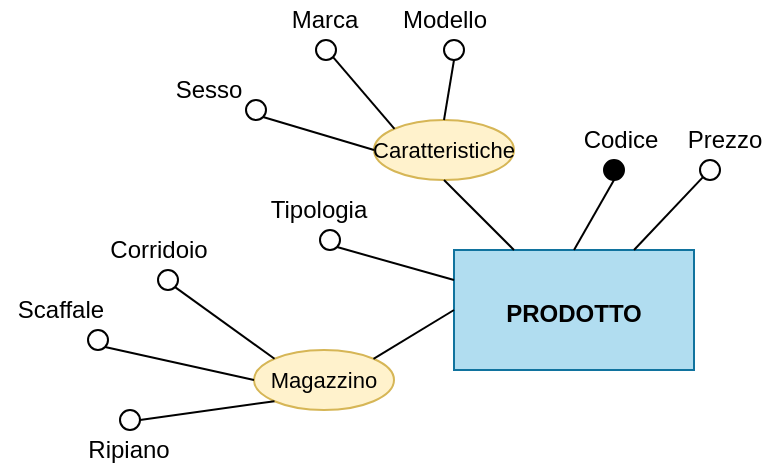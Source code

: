 <mxfile version="13.9.9" type="device"><diagram id="UEUY_R842hYNk2lLh5pJ" name="Pagina-1"><mxGraphModel dx="1278" dy="1776" grid="1" gridSize="10" guides="1" tooltips="1" connect="1" arrows="1" fold="1" page="1" pageScale="1" pageWidth="827" pageHeight="1169" math="0" shadow="0"><root><mxCell id="0"/><mxCell id="1" parent="0"/><mxCell id="lyfCHgubTaFtrkrXdlqP-1" value="&lt;b&gt;&lt;font style=&quot;font-size: 12px&quot;&gt;PRODOTTO&lt;/font&gt;&lt;/b&gt;" style="whiteSpace=wrap;html=1;align=center;fontSize=15;fillColor=#b1ddf0;strokeColor=#10739e;" parent="1" vertex="1"><mxGeometry x="327" y="-120" width="120" height="60" as="geometry"/></mxCell><mxCell id="lyfCHgubTaFtrkrXdlqP-2" value="" style="ellipse;whiteSpace=wrap;html=1;align=center;fontSize=15;fillColor=#FFFFFF;" parent="1" vertex="1"><mxGeometry x="450" y="-165" width="10" height="10" as="geometry"/></mxCell><mxCell id="lyfCHgubTaFtrkrXdlqP-3" value="Prezzo" style="text;html=1;align=center;verticalAlign=middle;resizable=0;points=[];autosize=1;" parent="1" vertex="1"><mxGeometry x="437" y="-185" width="50" height="20" as="geometry"/></mxCell><mxCell id="lyfCHgubTaFtrkrXdlqP-4" value="Codice" style="text;html=1;align=center;verticalAlign=middle;resizable=0;points=[];autosize=1;" parent="1" vertex="1"><mxGeometry x="385" y="-185" width="50" height="20" as="geometry"/></mxCell><mxCell id="lyfCHgubTaFtrkrXdlqP-5" value="" style="endArrow=none;html=1;rounded=0;exitX=0.75;exitY=0;exitDx=0;exitDy=0;entryX=0;entryY=1;entryDx=0;entryDy=0;" parent="1" source="lyfCHgubTaFtrkrXdlqP-1" target="lyfCHgubTaFtrkrXdlqP-2" edge="1"><mxGeometry relative="1" as="geometry"><mxPoint x="420" y="-245" as="sourcePoint"/><mxPoint x="580" y="-245" as="targetPoint"/></mxGeometry></mxCell><mxCell id="lyfCHgubTaFtrkrXdlqP-13" value="" style="ellipse;whiteSpace=wrap;html=1;align=center;fontSize=15;fillColor=#000000;" parent="1" vertex="1"><mxGeometry x="402" y="-165" width="10" height="10" as="geometry"/></mxCell><mxCell id="lyfCHgubTaFtrkrXdlqP-14" value="" style="endArrow=none;html=1;rounded=0;exitX=0.5;exitY=0;exitDx=0;exitDy=0;entryX=0.5;entryY=1;entryDx=0;entryDy=0;" parent="1" source="lyfCHgubTaFtrkrXdlqP-1" target="lyfCHgubTaFtrkrXdlqP-13" edge="1"><mxGeometry relative="1" as="geometry"><mxPoint x="405" y="-125" as="sourcePoint"/><mxPoint x="560" y="-220" as="targetPoint"/></mxGeometry></mxCell><mxCell id="lyfCHgubTaFtrkrXdlqP-16" value="&lt;font style=&quot;font-size: 11px&quot;&gt;Caratteristiche&lt;/font&gt;" style="ellipse;whiteSpace=wrap;html=1;align=center;fontSize=12;fillColor=#fff2cc;strokeColor=#d6b656;" parent="1" vertex="1"><mxGeometry x="287" y="-185" width="70" height="30" as="geometry"/></mxCell><mxCell id="lyfCHgubTaFtrkrXdlqP-18" value="Marca" style="text;html=1;align=center;verticalAlign=middle;resizable=0;points=[];autosize=1;" parent="1" vertex="1"><mxGeometry x="237" y="-245" width="50" height="20" as="geometry"/></mxCell><mxCell id="lyfCHgubTaFtrkrXdlqP-19" value="Modello" style="text;html=1;align=center;verticalAlign=middle;resizable=0;points=[];autosize=1;" parent="1" vertex="1"><mxGeometry x="292" y="-245" width="60" height="20" as="geometry"/></mxCell><mxCell id="lyfCHgubTaFtrkrXdlqP-21" value="" style="ellipse;whiteSpace=wrap;html=1;align=center;fontSize=15;fillColor=#FFFFFF;" parent="1" vertex="1"><mxGeometry x="223" y="-195" width="10" height="10" as="geometry"/></mxCell><mxCell id="lyfCHgubTaFtrkrXdlqP-22" value="" style="ellipse;whiteSpace=wrap;html=1;align=center;fontSize=15;fillColor=#FFFFFF;" parent="1" vertex="1"><mxGeometry x="322" y="-225" width="10" height="10" as="geometry"/></mxCell><mxCell id="lyfCHgubTaFtrkrXdlqP-24" value="" style="endArrow=none;html=1;rounded=0;entryX=0.5;entryY=1;entryDx=0;entryDy=0;exitX=0.25;exitY=0;exitDx=0;exitDy=0;" parent="1" source="lyfCHgubTaFtrkrXdlqP-1" target="lyfCHgubTaFtrkrXdlqP-16" edge="1"><mxGeometry relative="1" as="geometry"><mxPoint x="357" y="-150" as="sourcePoint"/><mxPoint x="387" y="-150" as="targetPoint"/></mxGeometry></mxCell><mxCell id="lyfCHgubTaFtrkrXdlqP-26" value="" style="endArrow=none;html=1;rounded=0;exitX=0.5;exitY=0;exitDx=0;exitDy=0;entryX=0.5;entryY=1;entryDx=0;entryDy=0;" parent="1" source="lyfCHgubTaFtrkrXdlqP-16" target="lyfCHgubTaFtrkrXdlqP-22" edge="1"><mxGeometry relative="1" as="geometry"><mxPoint x="304" y="-160" as="sourcePoint"/><mxPoint x="464" y="-160" as="targetPoint"/></mxGeometry></mxCell><mxCell id="lyfCHgubTaFtrkrXdlqP-27" value="" style="endArrow=none;html=1;rounded=0;exitX=0;exitY=0.5;exitDx=0;exitDy=0;entryX=1;entryY=1;entryDx=0;entryDy=0;" parent="1" source="lyfCHgubTaFtrkrXdlqP-16" target="lyfCHgubTaFtrkrXdlqP-21" edge="1"><mxGeometry relative="1" as="geometry"><mxPoint x="304" y="-160" as="sourcePoint"/><mxPoint x="250" y="-190" as="targetPoint"/></mxGeometry></mxCell><mxCell id="lyfCHgubTaFtrkrXdlqP-30" value="Sesso" style="text;html=1;align=center;verticalAlign=middle;resizable=0;points=[];autosize=1;" parent="1" vertex="1"><mxGeometry x="179" y="-210" width="50" height="20" as="geometry"/></mxCell><mxCell id="lyfCHgubTaFtrkrXdlqP-31" value="" style="ellipse;whiteSpace=wrap;html=1;align=center;fontSize=15;fillColor=#FFFFFF;" parent="1" vertex="1"><mxGeometry x="258" y="-225" width="10" height="10" as="geometry"/></mxCell><mxCell id="lyfCHgubTaFtrkrXdlqP-32" value="" style="endArrow=none;html=1;rounded=0;exitX=0;exitY=0;exitDx=0;exitDy=0;entryX=1;entryY=1;entryDx=0;entryDy=0;" parent="1" source="lyfCHgubTaFtrkrXdlqP-16" target="lyfCHgubTaFtrkrXdlqP-31" edge="1"><mxGeometry relative="1" as="geometry"><mxPoint x="370" y="-40" as="sourcePoint"/><mxPoint x="290" y="-210" as="targetPoint"/></mxGeometry></mxCell><mxCell id="lyfCHgubTaFtrkrXdlqP-35" value="&lt;span style=&quot;font-size: 11px&quot;&gt;Magazzino&lt;/span&gt;" style="ellipse;whiteSpace=wrap;html=1;align=center;fontSize=12;fillColor=#fff2cc;strokeColor=#d6b656;" parent="1" vertex="1"><mxGeometry x="227" y="-70" width="70" height="30" as="geometry"/></mxCell><mxCell id="lyfCHgubTaFtrkrXdlqP-36" value="" style="endArrow=none;html=1;rounded=0;entryX=1;entryY=0;entryDx=0;entryDy=0;exitX=0;exitY=0.5;exitDx=0;exitDy=0;" parent="1" source="lyfCHgubTaFtrkrXdlqP-1" target="lyfCHgubTaFtrkrXdlqP-35" edge="1"><mxGeometry relative="1" as="geometry"><mxPoint x="367" y="-110" as="sourcePoint"/><mxPoint x="332" y="-145" as="targetPoint"/></mxGeometry></mxCell><mxCell id="lyfCHgubTaFtrkrXdlqP-37" value="" style="ellipse;whiteSpace=wrap;html=1;align=center;fontSize=15;fillColor=#FFFFFF;" parent="1" vertex="1"><mxGeometry x="160" y="-40" width="10" height="10" as="geometry"/></mxCell><mxCell id="lyfCHgubTaFtrkrXdlqP-38" value="Ripiano" style="text;html=1;align=center;verticalAlign=middle;resizable=0;points=[];autosize=1;" parent="1" vertex="1"><mxGeometry x="134" y="-30" width="60" height="20" as="geometry"/></mxCell><mxCell id="lyfCHgubTaFtrkrXdlqP-39" value="Scaffale" style="text;html=1;align=center;verticalAlign=middle;resizable=0;points=[];autosize=1;" parent="1" vertex="1"><mxGeometry x="100" y="-100" width="60" height="20" as="geometry"/></mxCell><mxCell id="lyfCHgubTaFtrkrXdlqP-40" value="" style="ellipse;whiteSpace=wrap;html=1;align=center;fontSize=15;fillColor=#FFFFFF;" parent="1" vertex="1"><mxGeometry x="144" y="-80" width="10" height="10" as="geometry"/></mxCell><mxCell id="lyfCHgubTaFtrkrXdlqP-41" value="" style="endArrow=none;html=1;rounded=0;exitX=0;exitY=0.5;exitDx=0;exitDy=0;entryX=1;entryY=1;entryDx=0;entryDy=0;" parent="1" source="lyfCHgubTaFtrkrXdlqP-35" target="lyfCHgubTaFtrkrXdlqP-40" edge="1"><mxGeometry relative="1" as="geometry"><mxPoint x="208" y="-55" as="sourcePoint"/><mxPoint x="171" y="-75" as="targetPoint"/></mxGeometry></mxCell><mxCell id="lyfCHgubTaFtrkrXdlqP-42" value="Corridoio" style="text;html=1;align=center;verticalAlign=middle;resizable=0;points=[];autosize=1;" parent="1" vertex="1"><mxGeometry x="149" y="-130" width="60" height="20" as="geometry"/></mxCell><mxCell id="lyfCHgubTaFtrkrXdlqP-43" value="" style="ellipse;whiteSpace=wrap;html=1;align=center;fontSize=15;fillColor=#FFFFFF;" parent="1" vertex="1"><mxGeometry x="179" y="-110" width="10" height="10" as="geometry"/></mxCell><mxCell id="lyfCHgubTaFtrkrXdlqP-44" value="" style="endArrow=none;html=1;rounded=0;exitX=0;exitY=0;exitDx=0;exitDy=0;entryX=1;entryY=1;entryDx=0;entryDy=0;" parent="1" source="lyfCHgubTaFtrkrXdlqP-35" target="lyfCHgubTaFtrkrXdlqP-43" edge="1"><mxGeometry relative="1" as="geometry"><mxPoint x="237" y="-45" as="sourcePoint"/><mxPoint x="190" y="-90" as="targetPoint"/></mxGeometry></mxCell><mxCell id="lyfCHgubTaFtrkrXdlqP-45" value="" style="endArrow=none;html=1;rounded=0;exitX=0;exitY=1;exitDx=0;exitDy=0;entryX=1;entryY=0.5;entryDx=0;entryDy=0;" parent="1" source="lyfCHgubTaFtrkrXdlqP-35" target="lyfCHgubTaFtrkrXdlqP-37" edge="1"><mxGeometry relative="1" as="geometry"><mxPoint x="247" y="-35" as="sourcePoint"/><mxPoint x="172.536" y="-51.464" as="targetPoint"/></mxGeometry></mxCell><mxCell id="CDNIxFQAvhUEZFjFufSB-2" value="" style="ellipse;whiteSpace=wrap;html=1;align=center;fontSize=15;fillColor=#FFFFFF;" vertex="1" parent="1"><mxGeometry x="260" y="-130" width="10" height="10" as="geometry"/></mxCell><mxCell id="CDNIxFQAvhUEZFjFufSB-3" value="Tipologia" style="text;html=1;align=center;verticalAlign=middle;resizable=0;points=[];autosize=1;" vertex="1" parent="1"><mxGeometry x="229" y="-150" width="60" height="20" as="geometry"/></mxCell><mxCell id="CDNIxFQAvhUEZFjFufSB-4" value="" style="endArrow=none;html=1;rounded=0;exitX=0;exitY=0.25;exitDx=0;exitDy=0;entryX=1;entryY=1;entryDx=0;entryDy=0;" edge="1" target="CDNIxFQAvhUEZFjFufSB-2" parent="1" source="lyfCHgubTaFtrkrXdlqP-1"><mxGeometry relative="1" as="geometry"><mxPoint x="44" y="-165" as="sourcePoint"/><mxPoint x="261" y="-105" as="targetPoint"/></mxGeometry></mxCell></root></mxGraphModel></diagram></mxfile>